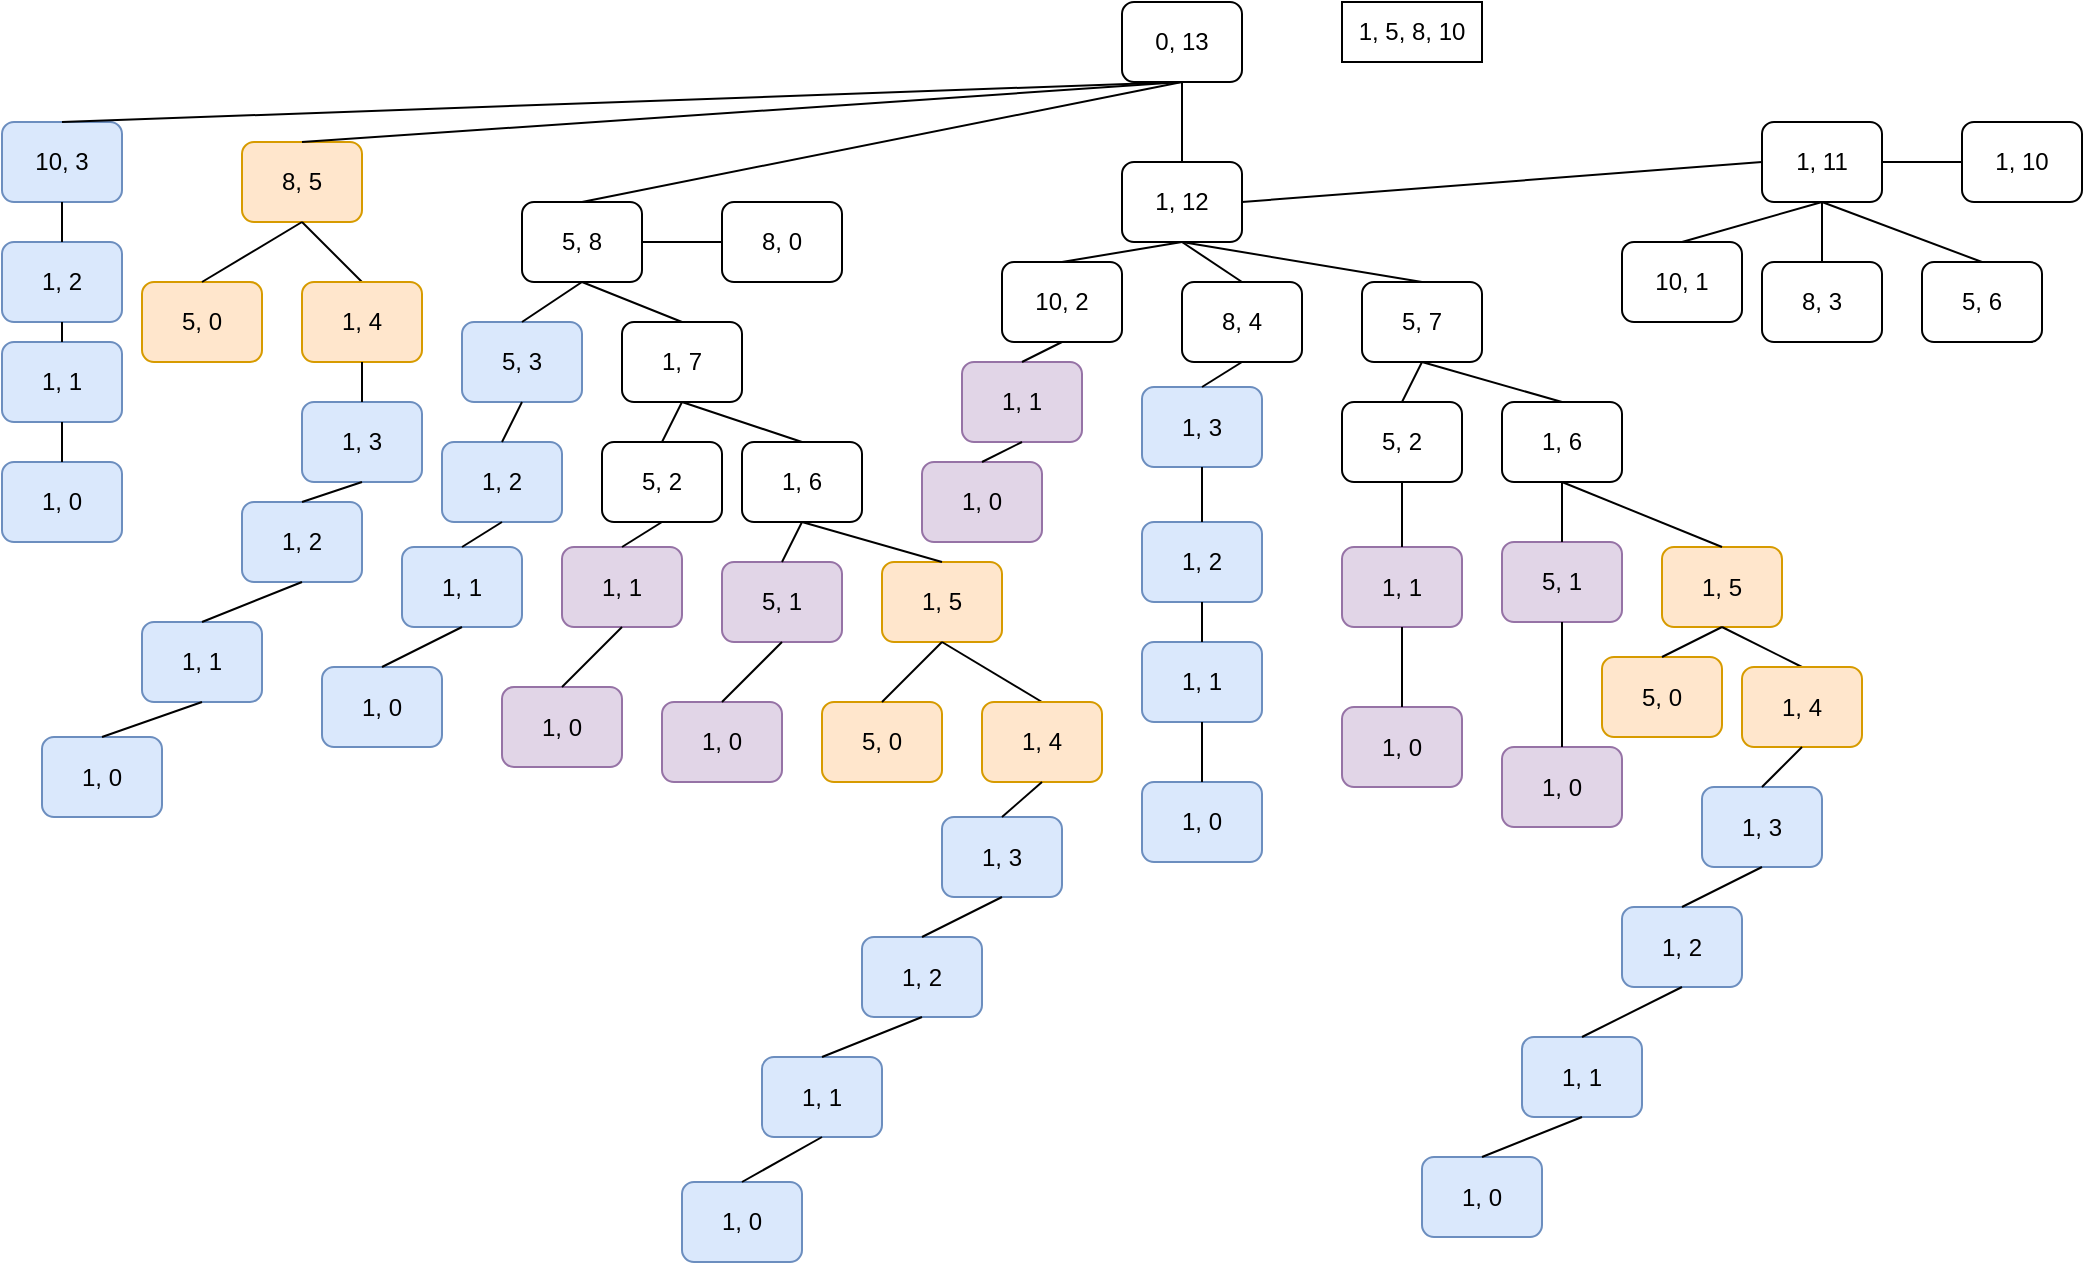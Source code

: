 <mxfile version="24.4.0" type="device">
  <diagram name="Page-1" id="10a91c8b-09ff-31b1-d368-03940ed4cc9e">
    <mxGraphModel dx="1386" dy="797" grid="1" gridSize="10" guides="1" tooltips="1" connect="1" arrows="1" fold="1" page="1" pageScale="1" pageWidth="1100" pageHeight="850" background="none" math="0" shadow="0">
      <root>
        <mxCell id="0" />
        <mxCell id="1" parent="0" />
        <mxCell id="8ASr87ASi0aEGd6A7UGH-1" value="0, 13" style="rounded=1;whiteSpace=wrap;html=1;" parent="1" vertex="1">
          <mxGeometry x="570" y="10" width="60" height="40" as="geometry" />
        </mxCell>
        <mxCell id="8ASr87ASi0aEGd6A7UGH-2" value="10, 3" style="rounded=1;whiteSpace=wrap;html=1;fillColor=#dae8fc;strokeColor=#6c8ebf;" parent="1" vertex="1">
          <mxGeometry x="10" y="70" width="60" height="40" as="geometry" />
        </mxCell>
        <mxCell id="8ASr87ASi0aEGd6A7UGH-3" value="1, 2" style="rounded=1;whiteSpace=wrap;html=1;fillColor=#dae8fc;strokeColor=#6c8ebf;" parent="1" vertex="1">
          <mxGeometry x="10" y="130" width="60" height="40" as="geometry" />
        </mxCell>
        <mxCell id="8ASr87ASi0aEGd6A7UGH-4" value="1, 1" style="rounded=1;whiteSpace=wrap;html=1;fillColor=#dae8fc;strokeColor=#6c8ebf;" parent="1" vertex="1">
          <mxGeometry x="10" y="180" width="60" height="40" as="geometry" />
        </mxCell>
        <mxCell id="8ASr87ASi0aEGd6A7UGH-5" value="1, 0" style="rounded=1;whiteSpace=wrap;html=1;fillColor=#dae8fc;strokeColor=#6c8ebf;" parent="1" vertex="1">
          <mxGeometry x="10" y="240" width="60" height="40" as="geometry" />
        </mxCell>
        <mxCell id="8ASr87ASi0aEGd6A7UGH-6" value="8, 5" style="rounded=1;whiteSpace=wrap;html=1;fillColor=#ffe6cc;strokeColor=#d79b00;" parent="1" vertex="1">
          <mxGeometry x="130" y="80" width="60" height="40" as="geometry" />
        </mxCell>
        <mxCell id="8ASr87ASi0aEGd6A7UGH-7" value="5, 8" style="rounded=1;whiteSpace=wrap;html=1;" parent="1" vertex="1">
          <mxGeometry x="270" y="110" width="60" height="40" as="geometry" />
        </mxCell>
        <mxCell id="8ASr87ASi0aEGd6A7UGH-8" value="1, 12" style="rounded=1;whiteSpace=wrap;html=1;" parent="1" vertex="1">
          <mxGeometry x="570" y="90" width="60" height="40" as="geometry" />
        </mxCell>
        <mxCell id="8ASr87ASi0aEGd6A7UGH-9" value="5, 0" style="rounded=1;whiteSpace=wrap;html=1;fillColor=#ffe6cc;strokeColor=#d79b00;" parent="1" vertex="1">
          <mxGeometry x="80" y="150" width="60" height="40" as="geometry" />
        </mxCell>
        <mxCell id="8ASr87ASi0aEGd6A7UGH-10" value="" style="endArrow=none;html=1;rounded=0;entryX=0.5;entryY=1;entryDx=0;entryDy=0;exitX=0.5;exitY=0;exitDx=0;exitDy=0;" parent="1" source="8ASr87ASi0aEGd6A7UGH-2" target="8ASr87ASi0aEGd6A7UGH-1" edge="1">
          <mxGeometry width="50" height="50" relative="1" as="geometry">
            <mxPoint x="490" y="80" as="sourcePoint" />
            <mxPoint x="540" y="30" as="targetPoint" />
          </mxGeometry>
        </mxCell>
        <mxCell id="8ASr87ASi0aEGd6A7UGH-11" value="" style="endArrow=none;html=1;rounded=0;entryX=0.5;entryY=1;entryDx=0;entryDy=0;exitX=0.5;exitY=0;exitDx=0;exitDy=0;" parent="1" source="8ASr87ASi0aEGd6A7UGH-3" target="8ASr87ASi0aEGd6A7UGH-2" edge="1">
          <mxGeometry width="50" height="50" relative="1" as="geometry">
            <mxPoint x="520" y="310" as="sourcePoint" />
            <mxPoint x="570" y="260" as="targetPoint" />
          </mxGeometry>
        </mxCell>
        <mxCell id="8ASr87ASi0aEGd6A7UGH-12" value="" style="endArrow=none;html=1;rounded=0;entryX=0.5;entryY=1;entryDx=0;entryDy=0;exitX=0.5;exitY=0;exitDx=0;exitDy=0;" parent="1" source="8ASr87ASi0aEGd6A7UGH-4" target="8ASr87ASi0aEGd6A7UGH-3" edge="1">
          <mxGeometry width="50" height="50" relative="1" as="geometry">
            <mxPoint x="300" y="280" as="sourcePoint" />
            <mxPoint x="350" y="230" as="targetPoint" />
          </mxGeometry>
        </mxCell>
        <mxCell id="8ASr87ASi0aEGd6A7UGH-13" value="" style="endArrow=none;html=1;rounded=0;entryX=0.5;entryY=1;entryDx=0;entryDy=0;exitX=0.5;exitY=0;exitDx=0;exitDy=0;" parent="1" source="8ASr87ASi0aEGd6A7UGH-5" target="8ASr87ASi0aEGd6A7UGH-4" edge="1">
          <mxGeometry width="50" height="50" relative="1" as="geometry">
            <mxPoint x="300" y="280" as="sourcePoint" />
            <mxPoint x="350" y="230" as="targetPoint" />
          </mxGeometry>
        </mxCell>
        <mxCell id="8ASr87ASi0aEGd6A7UGH-14" value="" style="endArrow=none;html=1;rounded=0;entryX=0.5;entryY=1;entryDx=0;entryDy=0;exitX=0.5;exitY=0;exitDx=0;exitDy=0;" parent="1" source="8ASr87ASi0aEGd6A7UGH-6" target="8ASr87ASi0aEGd6A7UGH-1" edge="1">
          <mxGeometry width="50" height="50" relative="1" as="geometry">
            <mxPoint x="520" y="310" as="sourcePoint" />
            <mxPoint x="570" y="260" as="targetPoint" />
          </mxGeometry>
        </mxCell>
        <mxCell id="8ASr87ASi0aEGd6A7UGH-15" value="" style="endArrow=none;html=1;rounded=0;entryX=0.5;entryY=1;entryDx=0;entryDy=0;exitX=0.5;exitY=0;exitDx=0;exitDy=0;" parent="1" source="8ASr87ASi0aEGd6A7UGH-7" target="8ASr87ASi0aEGd6A7UGH-1" edge="1">
          <mxGeometry width="50" height="50" relative="1" as="geometry">
            <mxPoint x="520" y="310" as="sourcePoint" />
            <mxPoint x="570" y="260" as="targetPoint" />
          </mxGeometry>
        </mxCell>
        <mxCell id="8ASr87ASi0aEGd6A7UGH-16" value="" style="endArrow=none;html=1;rounded=0;entryX=0.5;entryY=1;entryDx=0;entryDy=0;exitX=0.5;exitY=0;exitDx=0;exitDy=0;" parent="1" source="8ASr87ASi0aEGd6A7UGH-8" target="8ASr87ASi0aEGd6A7UGH-1" edge="1">
          <mxGeometry width="50" height="50" relative="1" as="geometry">
            <mxPoint x="520" y="310" as="sourcePoint" />
            <mxPoint x="570" y="260" as="targetPoint" />
          </mxGeometry>
        </mxCell>
        <mxCell id="8ASr87ASi0aEGd6A7UGH-17" value="" style="endArrow=none;html=1;rounded=0;entryX=0.5;entryY=1;entryDx=0;entryDy=0;exitX=0.5;exitY=0;exitDx=0;exitDy=0;" parent="1" source="8ASr87ASi0aEGd6A7UGH-9" target="8ASr87ASi0aEGd6A7UGH-6" edge="1">
          <mxGeometry width="50" height="50" relative="1" as="geometry">
            <mxPoint x="340" y="310" as="sourcePoint" />
            <mxPoint x="390" y="260" as="targetPoint" />
          </mxGeometry>
        </mxCell>
        <mxCell id="8ASr87ASi0aEGd6A7UGH-18" value="" style="endArrow=none;html=1;rounded=0;entryX=0.5;entryY=1;entryDx=0;entryDy=0;exitX=0.5;exitY=0;exitDx=0;exitDy=0;" parent="1" source="8ASr87ASi0aEGd6A7UGH-19" target="8ASr87ASi0aEGd6A7UGH-6" edge="1">
          <mxGeometry width="50" height="50" relative="1" as="geometry">
            <mxPoint x="380" y="170" as="sourcePoint" />
            <mxPoint x="390" y="260" as="targetPoint" />
          </mxGeometry>
        </mxCell>
        <mxCell id="8ASr87ASi0aEGd6A7UGH-19" value="1, 4" style="rounded=1;whiteSpace=wrap;html=1;fillColor=#ffe6cc;strokeColor=#d79b00;" parent="1" vertex="1">
          <mxGeometry x="160" y="150" width="60" height="40" as="geometry" />
        </mxCell>
        <mxCell id="8ASr87ASi0aEGd6A7UGH-20" value="1, 3" style="rounded=1;whiteSpace=wrap;html=1;fillColor=#dae8fc;strokeColor=#6c8ebf;" parent="1" vertex="1">
          <mxGeometry x="160" y="210" width="60" height="40" as="geometry" />
        </mxCell>
        <mxCell id="8ASr87ASi0aEGd6A7UGH-21" value="" style="endArrow=none;html=1;rounded=0;entryX=0.5;entryY=1;entryDx=0;entryDy=0;exitX=0.5;exitY=0;exitDx=0;exitDy=0;" parent="1" source="8ASr87ASi0aEGd6A7UGH-20" target="8ASr87ASi0aEGd6A7UGH-19" edge="1">
          <mxGeometry width="50" height="50" relative="1" as="geometry">
            <mxPoint x="340" y="310" as="sourcePoint" />
            <mxPoint x="380" y="210" as="targetPoint" />
          </mxGeometry>
        </mxCell>
        <mxCell id="8ASr87ASi0aEGd6A7UGH-22" value="1, 2" style="rounded=1;whiteSpace=wrap;html=1;fillColor=#dae8fc;strokeColor=#6c8ebf;" parent="1" vertex="1">
          <mxGeometry x="130" y="260" width="60" height="40" as="geometry" />
        </mxCell>
        <mxCell id="8ASr87ASi0aEGd6A7UGH-23" value="" style="endArrow=none;html=1;rounded=0;entryX=0.5;entryY=1;entryDx=0;entryDy=0;exitX=0.5;exitY=0;exitDx=0;exitDy=0;" parent="1" source="8ASr87ASi0aEGd6A7UGH-22" target="8ASr87ASi0aEGd6A7UGH-20" edge="1">
          <mxGeometry width="50" height="50" relative="1" as="geometry">
            <mxPoint x="340" y="310" as="sourcePoint" />
            <mxPoint x="390" y="260" as="targetPoint" />
          </mxGeometry>
        </mxCell>
        <mxCell id="8ASr87ASi0aEGd6A7UGH-24" value="1, 1" style="rounded=1;whiteSpace=wrap;html=1;fillColor=#dae8fc;strokeColor=#6c8ebf;" parent="1" vertex="1">
          <mxGeometry x="80" y="320" width="60" height="40" as="geometry" />
        </mxCell>
        <mxCell id="8ASr87ASi0aEGd6A7UGH-25" value="1, 0" style="rounded=1;whiteSpace=wrap;html=1;fillColor=#dae8fc;strokeColor=#6c8ebf;" parent="1" vertex="1">
          <mxGeometry x="30" y="377.5" width="60" height="40" as="geometry" />
        </mxCell>
        <mxCell id="8ASr87ASi0aEGd6A7UGH-26" value="" style="endArrow=none;html=1;rounded=0;entryX=0.5;entryY=1;entryDx=0;entryDy=0;exitX=0.5;exitY=0;exitDx=0;exitDy=0;" parent="1" source="8ASr87ASi0aEGd6A7UGH-25" target="8ASr87ASi0aEGd6A7UGH-24" edge="1">
          <mxGeometry width="50" height="50" relative="1" as="geometry">
            <mxPoint x="370" y="450" as="sourcePoint" />
            <mxPoint x="420" y="400" as="targetPoint" />
          </mxGeometry>
        </mxCell>
        <mxCell id="8ASr87ASi0aEGd6A7UGH-27" value="" style="endArrow=none;html=1;rounded=0;entryX=0.5;entryY=1;entryDx=0;entryDy=0;exitX=0.5;exitY=0;exitDx=0;exitDy=0;" parent="1" source="8ASr87ASi0aEGd6A7UGH-24" target="8ASr87ASi0aEGd6A7UGH-22" edge="1">
          <mxGeometry width="50" height="50" relative="1" as="geometry">
            <mxPoint x="340" y="310" as="sourcePoint" />
            <mxPoint x="390" y="260" as="targetPoint" />
          </mxGeometry>
        </mxCell>
        <mxCell id="8ASr87ASi0aEGd6A7UGH-28" value="5, 3" style="rounded=1;whiteSpace=wrap;html=1;fillColor=#dae8fc;strokeColor=#6c8ebf;" parent="1" vertex="1">
          <mxGeometry x="240" y="170" width="60" height="40" as="geometry" />
        </mxCell>
        <mxCell id="8ASr87ASi0aEGd6A7UGH-29" value="" style="endArrow=none;html=1;rounded=0;entryX=0.5;entryY=1;entryDx=0;entryDy=0;exitX=0.5;exitY=0;exitDx=0;exitDy=0;" parent="1" source="8ASr87ASi0aEGd6A7UGH-28" target="8ASr87ASi0aEGd6A7UGH-7" edge="1">
          <mxGeometry width="50" height="50" relative="1" as="geometry">
            <mxPoint x="430" y="320" as="sourcePoint" />
            <mxPoint x="480" y="270" as="targetPoint" />
          </mxGeometry>
        </mxCell>
        <mxCell id="8ASr87ASi0aEGd6A7UGH-30" value="1, 7" style="rounded=1;whiteSpace=wrap;html=1;" parent="1" vertex="1">
          <mxGeometry x="320" y="170" width="60" height="40" as="geometry" />
        </mxCell>
        <mxCell id="8ASr87ASi0aEGd6A7UGH-31" value="" style="endArrow=none;html=1;rounded=0;entryX=0.5;entryY=1;entryDx=0;entryDy=0;exitX=0.5;exitY=0;exitDx=0;exitDy=0;" parent="1" source="8ASr87ASi0aEGd6A7UGH-30" target="8ASr87ASi0aEGd6A7UGH-7" edge="1">
          <mxGeometry width="50" height="50" relative="1" as="geometry">
            <mxPoint x="430" y="320" as="sourcePoint" />
            <mxPoint x="480" y="270" as="targetPoint" />
          </mxGeometry>
        </mxCell>
        <mxCell id="8ASr87ASi0aEGd6A7UGH-32" value="1, 2" style="rounded=1;whiteSpace=wrap;html=1;fillColor=#dae8fc;strokeColor=#6c8ebf;" parent="1" vertex="1">
          <mxGeometry x="230" y="230" width="60" height="40" as="geometry" />
        </mxCell>
        <mxCell id="8ASr87ASi0aEGd6A7UGH-33" value="1, 1" style="rounded=1;whiteSpace=wrap;html=1;fillColor=#dae8fc;strokeColor=#6c8ebf;" parent="1" vertex="1">
          <mxGeometry x="210" y="282.5" width="60" height="40" as="geometry" />
        </mxCell>
        <mxCell id="8ASr87ASi0aEGd6A7UGH-34" value="1, 0" style="rounded=1;whiteSpace=wrap;html=1;fillColor=#dae8fc;strokeColor=#6c8ebf;" parent="1" vertex="1">
          <mxGeometry x="170" y="342.5" width="60" height="40" as="geometry" />
        </mxCell>
        <mxCell id="8ASr87ASi0aEGd6A7UGH-35" value="" style="endArrow=none;html=1;rounded=0;entryX=0.5;entryY=1;entryDx=0;entryDy=0;exitX=0.5;exitY=0;exitDx=0;exitDy=0;" parent="1" source="8ASr87ASi0aEGd6A7UGH-33" target="8ASr87ASi0aEGd6A7UGH-32" edge="1">
          <mxGeometry width="50" height="50" relative="1" as="geometry">
            <mxPoint x="560" y="400" as="sourcePoint" />
            <mxPoint x="610" y="350" as="targetPoint" />
          </mxGeometry>
        </mxCell>
        <mxCell id="8ASr87ASi0aEGd6A7UGH-36" value="" style="endArrow=none;html=1;rounded=0;entryX=0.5;entryY=1;entryDx=0;entryDy=0;exitX=0.5;exitY=0;exitDx=0;exitDy=0;" parent="1" source="8ASr87ASi0aEGd6A7UGH-34" target="8ASr87ASi0aEGd6A7UGH-33" edge="1">
          <mxGeometry width="50" height="50" relative="1" as="geometry">
            <mxPoint x="560" y="400" as="sourcePoint" />
            <mxPoint x="610" y="350" as="targetPoint" />
          </mxGeometry>
        </mxCell>
        <mxCell id="8ASr87ASi0aEGd6A7UGH-37" value="" style="endArrow=none;html=1;rounded=0;entryX=0.5;entryY=1;entryDx=0;entryDy=0;exitX=0.5;exitY=0;exitDx=0;exitDy=0;" parent="1" source="8ASr87ASi0aEGd6A7UGH-32" target="8ASr87ASi0aEGd6A7UGH-28" edge="1">
          <mxGeometry width="50" height="50" relative="1" as="geometry">
            <mxPoint x="520" y="310" as="sourcePoint" />
            <mxPoint x="570" y="260" as="targetPoint" />
          </mxGeometry>
        </mxCell>
        <mxCell id="8ASr87ASi0aEGd6A7UGH-38" value="5, 2" style="rounded=1;whiteSpace=wrap;html=1;" parent="1" vertex="1">
          <mxGeometry x="310" y="230" width="60" height="40" as="geometry" />
        </mxCell>
        <mxCell id="8ASr87ASi0aEGd6A7UGH-39" value="1, 6" style="rounded=1;whiteSpace=wrap;html=1;" parent="1" vertex="1">
          <mxGeometry x="380" y="230" width="60" height="40" as="geometry" />
        </mxCell>
        <mxCell id="8ASr87ASi0aEGd6A7UGH-40" value="" style="endArrow=none;html=1;rounded=0;entryX=0.5;entryY=1;entryDx=0;entryDy=0;exitX=0.5;exitY=0;exitDx=0;exitDy=0;" parent="1" source="8ASr87ASi0aEGd6A7UGH-38" target="8ASr87ASi0aEGd6A7UGH-30" edge="1">
          <mxGeometry width="50" height="50" relative="1" as="geometry">
            <mxPoint x="520" y="310" as="sourcePoint" />
            <mxPoint x="570" y="260" as="targetPoint" />
          </mxGeometry>
        </mxCell>
        <mxCell id="8ASr87ASi0aEGd6A7UGH-41" value="1, 1" style="rounded=1;whiteSpace=wrap;html=1;fillColor=#e1d5e7;strokeColor=#9673a6;" parent="1" vertex="1">
          <mxGeometry x="290" y="282.5" width="60" height="40" as="geometry" />
        </mxCell>
        <mxCell id="8ASr87ASi0aEGd6A7UGH-42" value="1, 0" style="rounded=1;whiteSpace=wrap;html=1;fillColor=#e1d5e7;strokeColor=#9673a6;" parent="1" vertex="1">
          <mxGeometry x="260" y="352.5" width="60" height="40" as="geometry" />
        </mxCell>
        <mxCell id="8ASr87ASi0aEGd6A7UGH-43" value="" style="endArrow=none;html=1;rounded=0;entryX=0.5;entryY=1;entryDx=0;entryDy=0;exitX=0.5;exitY=0;exitDx=0;exitDy=0;" parent="1" source="8ASr87ASi0aEGd6A7UGH-41" target="8ASr87ASi0aEGd6A7UGH-38" edge="1">
          <mxGeometry width="50" height="50" relative="1" as="geometry">
            <mxPoint x="670" y="410" as="sourcePoint" />
            <mxPoint x="550" y="310" as="targetPoint" />
          </mxGeometry>
        </mxCell>
        <mxCell id="8ASr87ASi0aEGd6A7UGH-44" value="" style="endArrow=none;html=1;rounded=0;entryX=0.5;entryY=1;entryDx=0;entryDy=0;exitX=0.5;exitY=0;exitDx=0;exitDy=0;" parent="1" source="8ASr87ASi0aEGd6A7UGH-42" target="8ASr87ASi0aEGd6A7UGH-41" edge="1">
          <mxGeometry width="50" height="50" relative="1" as="geometry">
            <mxPoint x="670" y="410" as="sourcePoint" />
            <mxPoint x="720" y="360" as="targetPoint" />
          </mxGeometry>
        </mxCell>
        <mxCell id="8ASr87ASi0aEGd6A7UGH-45" value="" style="endArrow=none;html=1;rounded=0;exitX=0.5;exitY=0;exitDx=0;exitDy=0;entryX=0.5;entryY=1;entryDx=0;entryDy=0;" parent="1" source="8ASr87ASi0aEGd6A7UGH-39" target="8ASr87ASi0aEGd6A7UGH-30" edge="1">
          <mxGeometry width="50" height="50" relative="1" as="geometry">
            <mxPoint x="520" y="310" as="sourcePoint" />
            <mxPoint x="590" y="230" as="targetPoint" />
          </mxGeometry>
        </mxCell>
        <mxCell id="8ASr87ASi0aEGd6A7UGH-46" value="5, 1" style="rounded=1;whiteSpace=wrap;html=1;fillColor=#e1d5e7;strokeColor=#9673a6;" parent="1" vertex="1">
          <mxGeometry x="370" y="290" width="60" height="40" as="geometry" />
        </mxCell>
        <mxCell id="8ASr87ASi0aEGd6A7UGH-47" value="1, 5" style="rounded=1;whiteSpace=wrap;html=1;fillColor=#ffe6cc;strokeColor=#d79b00;" parent="1" vertex="1">
          <mxGeometry x="450" y="290" width="60" height="40" as="geometry" />
        </mxCell>
        <mxCell id="8ASr87ASi0aEGd6A7UGH-48" value="1, 0" style="rounded=1;whiteSpace=wrap;html=1;fillColor=#e1d5e7;strokeColor=#9673a6;" parent="1" vertex="1">
          <mxGeometry x="340" y="360" width="60" height="40" as="geometry" />
        </mxCell>
        <mxCell id="8ASr87ASi0aEGd6A7UGH-50" value="" style="endArrow=none;html=1;rounded=0;entryX=0.5;entryY=1;entryDx=0;entryDy=0;exitX=0.5;exitY=0;exitDx=0;exitDy=0;" parent="1" source="8ASr87ASi0aEGd6A7UGH-48" target="8ASr87ASi0aEGd6A7UGH-46" edge="1">
          <mxGeometry width="50" height="50" relative="1" as="geometry">
            <mxPoint x="520" y="560" as="sourcePoint" />
            <mxPoint x="570" y="510" as="targetPoint" />
          </mxGeometry>
        </mxCell>
        <mxCell id="8ASr87ASi0aEGd6A7UGH-51" value="" style="endArrow=none;html=1;rounded=0;entryX=0.5;entryY=1;entryDx=0;entryDy=0;exitX=0.5;exitY=0;exitDx=0;exitDy=0;" parent="1" source="8ASr87ASi0aEGd6A7UGH-46" target="8ASr87ASi0aEGd6A7UGH-39" edge="1">
          <mxGeometry width="50" height="50" relative="1" as="geometry">
            <mxPoint x="520" y="560" as="sourcePoint" />
            <mxPoint x="570" y="510" as="targetPoint" />
          </mxGeometry>
        </mxCell>
        <mxCell id="8ASr87ASi0aEGd6A7UGH-52" value="" style="endArrow=none;html=1;rounded=0;exitX=0.5;exitY=0;exitDx=0;exitDy=0;entryX=0.5;entryY=1;entryDx=0;entryDy=0;" parent="1" source="8ASr87ASi0aEGd6A7UGH-47" target="8ASr87ASi0aEGd6A7UGH-39" edge="1">
          <mxGeometry width="50" height="50" relative="1" as="geometry">
            <mxPoint x="520" y="440" as="sourcePoint" />
            <mxPoint x="640" y="290" as="targetPoint" />
          </mxGeometry>
        </mxCell>
        <mxCell id="8ASr87ASi0aEGd6A7UGH-53" value="5, 0" style="rounded=1;whiteSpace=wrap;html=1;fillColor=#ffe6cc;strokeColor=#d79b00;" parent="1" vertex="1">
          <mxGeometry x="420" y="360" width="60" height="40" as="geometry" />
        </mxCell>
        <mxCell id="8ASr87ASi0aEGd6A7UGH-54" value="" style="endArrow=none;html=1;rounded=0;entryX=0.5;entryY=1;entryDx=0;entryDy=0;exitX=0.5;exitY=0;exitDx=0;exitDy=0;" parent="1" source="8ASr87ASi0aEGd6A7UGH-53" target="8ASr87ASi0aEGd6A7UGH-47" edge="1">
          <mxGeometry width="50" height="50" relative="1" as="geometry">
            <mxPoint x="680" y="525" as="sourcePoint" />
            <mxPoint x="710" y="365" as="targetPoint" />
          </mxGeometry>
        </mxCell>
        <mxCell id="8ASr87ASi0aEGd6A7UGH-55" value="" style="endArrow=none;html=1;rounded=0;entryX=0.5;entryY=1;entryDx=0;entryDy=0;exitX=0.5;exitY=0;exitDx=0;exitDy=0;" parent="1" source="8ASr87ASi0aEGd6A7UGH-56" target="8ASr87ASi0aEGd6A7UGH-47" edge="1">
          <mxGeometry width="50" height="50" relative="1" as="geometry">
            <mxPoint x="720" y="385" as="sourcePoint" />
            <mxPoint x="710" y="365" as="targetPoint" />
          </mxGeometry>
        </mxCell>
        <mxCell id="8ASr87ASi0aEGd6A7UGH-56" value="1, 4" style="rounded=1;whiteSpace=wrap;html=1;fillColor=#ffe6cc;strokeColor=#d79b00;" parent="1" vertex="1">
          <mxGeometry x="500" y="360" width="60" height="40" as="geometry" />
        </mxCell>
        <mxCell id="8ASr87ASi0aEGd6A7UGH-57" value="1, 3" style="rounded=1;whiteSpace=wrap;html=1;fillColor=#dae8fc;strokeColor=#6c8ebf;" parent="1" vertex="1">
          <mxGeometry x="480" y="417.5" width="60" height="40" as="geometry" />
        </mxCell>
        <mxCell id="8ASr87ASi0aEGd6A7UGH-58" value="" style="endArrow=none;html=1;rounded=0;entryX=0.5;entryY=1;entryDx=0;entryDy=0;exitX=0.5;exitY=0;exitDx=0;exitDy=0;" parent="1" source="8ASr87ASi0aEGd6A7UGH-57" target="8ASr87ASi0aEGd6A7UGH-56" edge="1">
          <mxGeometry width="50" height="50" relative="1" as="geometry">
            <mxPoint x="680" y="525" as="sourcePoint" />
            <mxPoint x="720" y="425" as="targetPoint" />
          </mxGeometry>
        </mxCell>
        <mxCell id="8ASr87ASi0aEGd6A7UGH-59" value="1, 2" style="rounded=1;whiteSpace=wrap;html=1;fillColor=#dae8fc;strokeColor=#6c8ebf;" parent="1" vertex="1">
          <mxGeometry x="440" y="477.5" width="60" height="40" as="geometry" />
        </mxCell>
        <mxCell id="8ASr87ASi0aEGd6A7UGH-60" value="1, 1" style="rounded=1;whiteSpace=wrap;html=1;fillColor=#dae8fc;strokeColor=#6c8ebf;" parent="1" vertex="1">
          <mxGeometry x="390" y="537.5" width="60" height="40" as="geometry" />
        </mxCell>
        <mxCell id="8ASr87ASi0aEGd6A7UGH-61" value="1, 0" style="rounded=1;whiteSpace=wrap;html=1;fillColor=#dae8fc;strokeColor=#6c8ebf;" parent="1" vertex="1">
          <mxGeometry x="350" y="600" width="60" height="40" as="geometry" />
        </mxCell>
        <mxCell id="8ASr87ASi0aEGd6A7UGH-62" value="" style="endArrow=none;html=1;rounded=0;entryX=0.5;entryY=1;entryDx=0;entryDy=0;exitX=0.5;exitY=0;exitDx=0;exitDy=0;" parent="1" source="8ASr87ASi0aEGd6A7UGH-59" edge="1">
          <mxGeometry width="50" height="50" relative="1" as="geometry">
            <mxPoint x="810" y="647.5" as="sourcePoint" />
            <mxPoint x="510" y="457.5" as="targetPoint" />
          </mxGeometry>
        </mxCell>
        <mxCell id="8ASr87ASi0aEGd6A7UGH-63" value="" style="endArrow=none;html=1;rounded=0;entryX=0.5;entryY=1;entryDx=0;entryDy=0;exitX=0.5;exitY=0;exitDx=0;exitDy=0;" parent="1" source="8ASr87ASi0aEGd6A7UGH-60" target="8ASr87ASi0aEGd6A7UGH-59" edge="1">
          <mxGeometry width="50" height="50" relative="1" as="geometry">
            <mxPoint x="590" y="617.5" as="sourcePoint" />
            <mxPoint x="640" y="567.5" as="targetPoint" />
          </mxGeometry>
        </mxCell>
        <mxCell id="8ASr87ASi0aEGd6A7UGH-64" value="" style="endArrow=none;html=1;rounded=0;entryX=0.5;entryY=1;entryDx=0;entryDy=0;exitX=0.5;exitY=0;exitDx=0;exitDy=0;" parent="1" source="8ASr87ASi0aEGd6A7UGH-61" target="8ASr87ASi0aEGd6A7UGH-60" edge="1">
          <mxGeometry width="50" height="50" relative="1" as="geometry">
            <mxPoint x="590" y="617.5" as="sourcePoint" />
            <mxPoint x="640" y="567.5" as="targetPoint" />
          </mxGeometry>
        </mxCell>
        <mxCell id="8ASr87ASi0aEGd6A7UGH-65" value="10, 2" style="rounded=1;whiteSpace=wrap;html=1;" parent="1" vertex="1">
          <mxGeometry x="510" y="140" width="60" height="40" as="geometry" />
        </mxCell>
        <mxCell id="8ASr87ASi0aEGd6A7UGH-66" value="8, 4" style="rounded=1;whiteSpace=wrap;html=1;" parent="1" vertex="1">
          <mxGeometry x="600" y="150" width="60" height="40" as="geometry" />
        </mxCell>
        <mxCell id="8ASr87ASi0aEGd6A7UGH-67" value="5, 7" style="rounded=1;whiteSpace=wrap;html=1;" parent="1" vertex="1">
          <mxGeometry x="690" y="150" width="60" height="40" as="geometry" />
        </mxCell>
        <mxCell id="8ASr87ASi0aEGd6A7UGH-68" value="1, 11" style="rounded=1;whiteSpace=wrap;html=1;" parent="1" vertex="1">
          <mxGeometry x="890" y="70" width="60" height="40" as="geometry" />
        </mxCell>
        <mxCell id="8ASr87ASi0aEGd6A7UGH-69" value="" style="endArrow=none;html=1;rounded=0;entryX=0.5;entryY=1;entryDx=0;entryDy=0;exitX=0.5;exitY=0;exitDx=0;exitDy=0;" parent="1" source="8ASr87ASi0aEGd6A7UGH-65" target="8ASr87ASi0aEGd6A7UGH-8" edge="1">
          <mxGeometry width="50" height="50" relative="1" as="geometry">
            <mxPoint x="830" y="320" as="sourcePoint" />
            <mxPoint x="880" y="270" as="targetPoint" />
          </mxGeometry>
        </mxCell>
        <mxCell id="8ASr87ASi0aEGd6A7UGH-70" value="1, 1" style="rounded=1;whiteSpace=wrap;html=1;fillColor=#e1d5e7;strokeColor=#9673a6;" parent="1" vertex="1">
          <mxGeometry x="490" y="190" width="60" height="40" as="geometry" />
        </mxCell>
        <mxCell id="8ASr87ASi0aEGd6A7UGH-71" value="1, 0" style="rounded=1;whiteSpace=wrap;html=1;fillColor=#e1d5e7;strokeColor=#9673a6;" parent="1" vertex="1">
          <mxGeometry x="470" y="240" width="60" height="40" as="geometry" />
        </mxCell>
        <mxCell id="8ASr87ASi0aEGd6A7UGH-72" value="" style="endArrow=none;html=1;rounded=0;entryX=0.5;entryY=1;entryDx=0;entryDy=0;exitX=0.5;exitY=0;exitDx=0;exitDy=0;" parent="1" source="8ASr87ASi0aEGd6A7UGH-70" target="8ASr87ASi0aEGd6A7UGH-65" edge="1">
          <mxGeometry width="50" height="50" relative="1" as="geometry">
            <mxPoint x="950" y="290" as="sourcePoint" />
            <mxPoint x="830" y="190" as="targetPoint" />
          </mxGeometry>
        </mxCell>
        <mxCell id="8ASr87ASi0aEGd6A7UGH-73" value="" style="endArrow=none;html=1;rounded=0;entryX=0.5;entryY=1;entryDx=0;entryDy=0;exitX=0.5;exitY=0;exitDx=0;exitDy=0;" parent="1" source="8ASr87ASi0aEGd6A7UGH-71" target="8ASr87ASi0aEGd6A7UGH-70" edge="1">
          <mxGeometry width="50" height="50" relative="1" as="geometry">
            <mxPoint x="950" y="290" as="sourcePoint" />
            <mxPoint x="1000" y="240" as="targetPoint" />
          </mxGeometry>
        </mxCell>
        <mxCell id="8ASr87ASi0aEGd6A7UGH-74" value="" style="endArrow=none;html=1;rounded=0;entryX=0.5;entryY=1;entryDx=0;entryDy=0;exitX=0.5;exitY=0;exitDx=0;exitDy=0;" parent="1" source="8ASr87ASi0aEGd6A7UGH-66" target="8ASr87ASi0aEGd6A7UGH-8" edge="1">
          <mxGeometry width="50" height="50" relative="1" as="geometry">
            <mxPoint x="520" y="560" as="sourcePoint" />
            <mxPoint x="570" y="510" as="targetPoint" />
          </mxGeometry>
        </mxCell>
        <mxCell id="8ASr87ASi0aEGd6A7UGH-75" value="1, 3" style="rounded=1;whiteSpace=wrap;html=1;fillColor=#dae8fc;strokeColor=#6c8ebf;" parent="1" vertex="1">
          <mxGeometry x="580" y="202.5" width="60" height="40" as="geometry" />
        </mxCell>
        <mxCell id="8ASr87ASi0aEGd6A7UGH-76" value="" style="endArrow=none;html=1;rounded=0;entryX=0.5;entryY=1;entryDx=0;entryDy=0;exitX=0.5;exitY=0;exitDx=0;exitDy=0;" parent="1" source="8ASr87ASi0aEGd6A7UGH-75" target="8ASr87ASi0aEGd6A7UGH-66" edge="1">
          <mxGeometry width="50" height="50" relative="1" as="geometry">
            <mxPoint x="970" y="350" as="sourcePoint" />
            <mxPoint x="1010" y="250" as="targetPoint" />
          </mxGeometry>
        </mxCell>
        <mxCell id="8ASr87ASi0aEGd6A7UGH-77" value="1, 2" style="rounded=1;whiteSpace=wrap;html=1;fillColor=#dae8fc;strokeColor=#6c8ebf;" parent="1" vertex="1">
          <mxGeometry x="580" y="270" width="60" height="40" as="geometry" />
        </mxCell>
        <mxCell id="8ASr87ASi0aEGd6A7UGH-78" value="" style="endArrow=none;html=1;rounded=0;entryX=0.5;entryY=1;entryDx=0;entryDy=0;exitX=0.5;exitY=0;exitDx=0;exitDy=0;" parent="1" source="8ASr87ASi0aEGd6A7UGH-77" target="8ASr87ASi0aEGd6A7UGH-75" edge="1">
          <mxGeometry width="50" height="50" relative="1" as="geometry">
            <mxPoint x="970" y="350" as="sourcePoint" />
            <mxPoint x="1020" y="300" as="targetPoint" />
          </mxGeometry>
        </mxCell>
        <mxCell id="8ASr87ASi0aEGd6A7UGH-79" value="1, 1" style="rounded=1;whiteSpace=wrap;html=1;fillColor=#dae8fc;strokeColor=#6c8ebf;" parent="1" vertex="1">
          <mxGeometry x="580" y="330" width="60" height="40" as="geometry" />
        </mxCell>
        <mxCell id="8ASr87ASi0aEGd6A7UGH-80" value="1, 0" style="rounded=1;whiteSpace=wrap;html=1;fillColor=#dae8fc;strokeColor=#6c8ebf;" parent="1" vertex="1">
          <mxGeometry x="580" y="400" width="60" height="40" as="geometry" />
        </mxCell>
        <mxCell id="8ASr87ASi0aEGd6A7UGH-81" value="" style="endArrow=none;html=1;rounded=0;entryX=0.5;entryY=1;entryDx=0;entryDy=0;exitX=0.5;exitY=0;exitDx=0;exitDy=0;" parent="1" source="8ASr87ASi0aEGd6A7UGH-80" target="8ASr87ASi0aEGd6A7UGH-79" edge="1">
          <mxGeometry width="50" height="50" relative="1" as="geometry">
            <mxPoint x="1000" y="490" as="sourcePoint" />
            <mxPoint x="1050" y="440" as="targetPoint" />
          </mxGeometry>
        </mxCell>
        <mxCell id="8ASr87ASi0aEGd6A7UGH-82" value="" style="endArrow=none;html=1;rounded=0;entryX=0.5;entryY=1;entryDx=0;entryDy=0;exitX=0.5;exitY=0;exitDx=0;exitDy=0;" parent="1" source="8ASr87ASi0aEGd6A7UGH-79" target="8ASr87ASi0aEGd6A7UGH-77" edge="1">
          <mxGeometry width="50" height="50" relative="1" as="geometry">
            <mxPoint x="970" y="350" as="sourcePoint" />
            <mxPoint x="1020" y="300" as="targetPoint" />
          </mxGeometry>
        </mxCell>
        <mxCell id="8ASr87ASi0aEGd6A7UGH-83" value="" style="endArrow=none;html=1;rounded=0;entryX=0.5;entryY=1;entryDx=0;entryDy=0;exitX=0.5;exitY=0;exitDx=0;exitDy=0;" parent="1" source="8ASr87ASi0aEGd6A7UGH-67" target="8ASr87ASi0aEGd6A7UGH-8" edge="1">
          <mxGeometry width="50" height="50" relative="1" as="geometry">
            <mxPoint x="520" y="310" as="sourcePoint" />
            <mxPoint x="570" y="260" as="targetPoint" />
          </mxGeometry>
        </mxCell>
        <mxCell id="8ASr87ASi0aEGd6A7UGH-84" value="5, 2" style="rounded=1;whiteSpace=wrap;html=1;" parent="1" vertex="1">
          <mxGeometry x="680" y="210" width="60" height="40" as="geometry" />
        </mxCell>
        <mxCell id="8ASr87ASi0aEGd6A7UGH-85" value="1, 6" style="rounded=1;whiteSpace=wrap;html=1;" parent="1" vertex="1">
          <mxGeometry x="760" y="210" width="60" height="40" as="geometry" />
        </mxCell>
        <mxCell id="8ASr87ASi0aEGd6A7UGH-86" value="" style="endArrow=none;html=1;rounded=0;entryX=0.5;entryY=1;entryDx=0;entryDy=0;exitX=0.5;exitY=0;exitDx=0;exitDy=0;" parent="1" source="8ASr87ASi0aEGd6A7UGH-84" target="8ASr87ASi0aEGd6A7UGH-67" edge="1">
          <mxGeometry width="50" height="50" relative="1" as="geometry">
            <mxPoint x="970" y="342.5" as="sourcePoint" />
            <mxPoint x="1040" y="262.5" as="targetPoint" />
          </mxGeometry>
        </mxCell>
        <mxCell id="8ASr87ASi0aEGd6A7UGH-87" value="1, 1" style="rounded=1;whiteSpace=wrap;html=1;fillColor=#e1d5e7;strokeColor=#9673a6;" parent="1" vertex="1">
          <mxGeometry x="680" y="282.5" width="60" height="40" as="geometry" />
        </mxCell>
        <mxCell id="8ASr87ASi0aEGd6A7UGH-88" value="1, 0" style="rounded=1;whiteSpace=wrap;html=1;fillColor=#e1d5e7;strokeColor=#9673a6;" parent="1" vertex="1">
          <mxGeometry x="680" y="362.5" width="60" height="40" as="geometry" />
        </mxCell>
        <mxCell id="8ASr87ASi0aEGd6A7UGH-89" value="" style="endArrow=none;html=1;rounded=0;entryX=0.5;entryY=1;entryDx=0;entryDy=0;exitX=0.5;exitY=0;exitDx=0;exitDy=0;" parent="1" source="8ASr87ASi0aEGd6A7UGH-87" target="8ASr87ASi0aEGd6A7UGH-84" edge="1">
          <mxGeometry width="50" height="50" relative="1" as="geometry">
            <mxPoint x="1120" y="442.5" as="sourcePoint" />
            <mxPoint x="1000" y="342.5" as="targetPoint" />
          </mxGeometry>
        </mxCell>
        <mxCell id="8ASr87ASi0aEGd6A7UGH-90" value="" style="endArrow=none;html=1;rounded=0;entryX=0.5;entryY=1;entryDx=0;entryDy=0;exitX=0.5;exitY=0;exitDx=0;exitDy=0;" parent="1" source="8ASr87ASi0aEGd6A7UGH-88" target="8ASr87ASi0aEGd6A7UGH-87" edge="1">
          <mxGeometry width="50" height="50" relative="1" as="geometry">
            <mxPoint x="1120" y="442.5" as="sourcePoint" />
            <mxPoint x="1170" y="392.5" as="targetPoint" />
          </mxGeometry>
        </mxCell>
        <mxCell id="8ASr87ASi0aEGd6A7UGH-91" value="" style="endArrow=none;html=1;rounded=0;exitX=0.5;exitY=0;exitDx=0;exitDy=0;entryX=0.5;entryY=1;entryDx=0;entryDy=0;" parent="1" source="8ASr87ASi0aEGd6A7UGH-85" target="8ASr87ASi0aEGd6A7UGH-67" edge="1">
          <mxGeometry width="50" height="50" relative="1" as="geometry">
            <mxPoint x="970" y="342.5" as="sourcePoint" />
            <mxPoint x="960" y="180" as="targetPoint" />
          </mxGeometry>
        </mxCell>
        <mxCell id="8ASr87ASi0aEGd6A7UGH-92" value="5, 1" style="rounded=1;whiteSpace=wrap;html=1;fillColor=#e1d5e7;strokeColor=#9673a6;" parent="1" vertex="1">
          <mxGeometry x="760" y="280" width="60" height="40" as="geometry" />
        </mxCell>
        <mxCell id="8ASr87ASi0aEGd6A7UGH-93" value="1, 5" style="rounded=1;whiteSpace=wrap;html=1;fillColor=#ffe6cc;strokeColor=#d79b00;" parent="1" vertex="1">
          <mxGeometry x="840" y="282.5" width="60" height="40" as="geometry" />
        </mxCell>
        <mxCell id="8ASr87ASi0aEGd6A7UGH-94" value="1, 0" style="rounded=1;whiteSpace=wrap;html=1;fillColor=#e1d5e7;strokeColor=#9673a6;" parent="1" vertex="1">
          <mxGeometry x="760" y="382.5" width="60" height="40" as="geometry" />
        </mxCell>
        <mxCell id="8ASr87ASi0aEGd6A7UGH-95" value="" style="endArrow=none;html=1;rounded=0;entryX=0.5;entryY=1;entryDx=0;entryDy=0;exitX=0.5;exitY=0;exitDx=0;exitDy=0;" parent="1" source="8ASr87ASi0aEGd6A7UGH-94" target="8ASr87ASi0aEGd6A7UGH-92" edge="1">
          <mxGeometry width="50" height="50" relative="1" as="geometry">
            <mxPoint x="970" y="592.5" as="sourcePoint" />
            <mxPoint x="1020" y="542.5" as="targetPoint" />
          </mxGeometry>
        </mxCell>
        <mxCell id="8ASr87ASi0aEGd6A7UGH-96" value="" style="endArrow=none;html=1;rounded=0;entryX=0.5;entryY=1;entryDx=0;entryDy=0;exitX=0.5;exitY=0;exitDx=0;exitDy=0;" parent="1" source="8ASr87ASi0aEGd6A7UGH-92" target="8ASr87ASi0aEGd6A7UGH-85" edge="1">
          <mxGeometry width="50" height="50" relative="1" as="geometry">
            <mxPoint x="970" y="592.5" as="sourcePoint" />
            <mxPoint x="1020" y="542.5" as="targetPoint" />
          </mxGeometry>
        </mxCell>
        <mxCell id="8ASr87ASi0aEGd6A7UGH-97" value="" style="endArrow=none;html=1;rounded=0;exitX=0.5;exitY=0;exitDx=0;exitDy=0;entryX=0.5;entryY=1;entryDx=0;entryDy=0;" parent="1" source="8ASr87ASi0aEGd6A7UGH-93" target="8ASr87ASi0aEGd6A7UGH-85" edge="1">
          <mxGeometry width="50" height="50" relative="1" as="geometry">
            <mxPoint x="970" y="472.5" as="sourcePoint" />
            <mxPoint x="1090" y="322.5" as="targetPoint" />
          </mxGeometry>
        </mxCell>
        <mxCell id="8ASr87ASi0aEGd6A7UGH-98" value="5, 0" style="rounded=1;whiteSpace=wrap;html=1;fillColor=#ffe6cc;strokeColor=#d79b00;" parent="1" vertex="1">
          <mxGeometry x="810" y="337.5" width="60" height="40" as="geometry" />
        </mxCell>
        <mxCell id="8ASr87ASi0aEGd6A7UGH-99" value="" style="endArrow=none;html=1;rounded=0;entryX=0.5;entryY=1;entryDx=0;entryDy=0;exitX=0.5;exitY=0;exitDx=0;exitDy=0;" parent="1" source="8ASr87ASi0aEGd6A7UGH-98" target="8ASr87ASi0aEGd6A7UGH-93" edge="1">
          <mxGeometry width="50" height="50" relative="1" as="geometry">
            <mxPoint x="1130" y="557.5" as="sourcePoint" />
            <mxPoint x="1160" y="397.5" as="targetPoint" />
          </mxGeometry>
        </mxCell>
        <mxCell id="8ASr87ASi0aEGd6A7UGH-100" value="" style="endArrow=none;html=1;rounded=0;entryX=0.5;entryY=1;entryDx=0;entryDy=0;exitX=0.5;exitY=0;exitDx=0;exitDy=0;" parent="1" source="8ASr87ASi0aEGd6A7UGH-101" target="8ASr87ASi0aEGd6A7UGH-93" edge="1">
          <mxGeometry width="50" height="50" relative="1" as="geometry">
            <mxPoint x="1170" y="417.5" as="sourcePoint" />
            <mxPoint x="1160" y="397.5" as="targetPoint" />
          </mxGeometry>
        </mxCell>
        <mxCell id="8ASr87ASi0aEGd6A7UGH-101" value="1, 4" style="rounded=1;whiteSpace=wrap;html=1;fillColor=#ffe6cc;strokeColor=#d79b00;" parent="1" vertex="1">
          <mxGeometry x="880" y="342.5" width="60" height="40" as="geometry" />
        </mxCell>
        <mxCell id="8ASr87ASi0aEGd6A7UGH-102" value="1, 3" style="rounded=1;whiteSpace=wrap;html=1;fillColor=#dae8fc;strokeColor=#6c8ebf;" parent="1" vertex="1">
          <mxGeometry x="860" y="402.5" width="60" height="40" as="geometry" />
        </mxCell>
        <mxCell id="8ASr87ASi0aEGd6A7UGH-103" value="" style="endArrow=none;html=1;rounded=0;entryX=0.5;entryY=1;entryDx=0;entryDy=0;exitX=0.5;exitY=0;exitDx=0;exitDy=0;" parent="1" source="8ASr87ASi0aEGd6A7UGH-102" target="8ASr87ASi0aEGd6A7UGH-101" edge="1">
          <mxGeometry width="50" height="50" relative="1" as="geometry">
            <mxPoint x="1130" y="557.5" as="sourcePoint" />
            <mxPoint x="1170" y="457.5" as="targetPoint" />
          </mxGeometry>
        </mxCell>
        <mxCell id="8ASr87ASi0aEGd6A7UGH-104" value="1, 2" style="rounded=1;whiteSpace=wrap;html=1;fillColor=#dae8fc;strokeColor=#6c8ebf;" parent="1" vertex="1">
          <mxGeometry x="820" y="462.5" width="60" height="40" as="geometry" />
        </mxCell>
        <mxCell id="8ASr87ASi0aEGd6A7UGH-105" value="1, 1" style="rounded=1;whiteSpace=wrap;html=1;fillColor=#dae8fc;strokeColor=#6c8ebf;" parent="1" vertex="1">
          <mxGeometry x="770" y="527.5" width="60" height="40" as="geometry" />
        </mxCell>
        <mxCell id="8ASr87ASi0aEGd6A7UGH-106" value="1, 0" style="rounded=1;whiteSpace=wrap;html=1;fillColor=#dae8fc;strokeColor=#6c8ebf;" parent="1" vertex="1">
          <mxGeometry x="720" y="587.5" width="60" height="40" as="geometry" />
        </mxCell>
        <mxCell id="8ASr87ASi0aEGd6A7UGH-107" value="" style="endArrow=none;html=1;rounded=0;entryX=0.5;entryY=1;entryDx=0;entryDy=0;exitX=0.5;exitY=0;exitDx=0;exitDy=0;" parent="1" source="8ASr87ASi0aEGd6A7UGH-104" edge="1">
          <mxGeometry width="50" height="50" relative="1" as="geometry">
            <mxPoint x="1190" y="632.5" as="sourcePoint" />
            <mxPoint x="890" y="442.5" as="targetPoint" />
          </mxGeometry>
        </mxCell>
        <mxCell id="8ASr87ASi0aEGd6A7UGH-108" value="" style="endArrow=none;html=1;rounded=0;entryX=0.5;entryY=1;entryDx=0;entryDy=0;exitX=0.5;exitY=0;exitDx=0;exitDy=0;" parent="1" source="8ASr87ASi0aEGd6A7UGH-105" target="8ASr87ASi0aEGd6A7UGH-104" edge="1">
          <mxGeometry width="50" height="50" relative="1" as="geometry">
            <mxPoint x="980" y="627.5" as="sourcePoint" />
            <mxPoint x="860" y="527.5" as="targetPoint" />
          </mxGeometry>
        </mxCell>
        <mxCell id="8ASr87ASi0aEGd6A7UGH-109" value="" style="endArrow=none;html=1;rounded=0;entryX=0.5;entryY=1;entryDx=0;entryDy=0;exitX=0.5;exitY=0;exitDx=0;exitDy=0;" parent="1" source="8ASr87ASi0aEGd6A7UGH-106" target="8ASr87ASi0aEGd6A7UGH-105" edge="1">
          <mxGeometry width="50" height="50" relative="1" as="geometry">
            <mxPoint x="980" y="627.5" as="sourcePoint" />
            <mxPoint x="1030" y="577.5" as="targetPoint" />
          </mxGeometry>
        </mxCell>
        <mxCell id="8ASr87ASi0aEGd6A7UGH-110" value="" style="endArrow=none;html=1;rounded=0;entryX=1;entryY=0.5;entryDx=0;entryDy=0;exitX=0;exitY=0.5;exitDx=0;exitDy=0;" parent="1" source="8ASr87ASi0aEGd6A7UGH-68" target="8ASr87ASi0aEGd6A7UGH-8" edge="1">
          <mxGeometry width="50" height="50" relative="1" as="geometry">
            <mxPoint x="520" y="680" as="sourcePoint" />
            <mxPoint x="570" y="630" as="targetPoint" />
          </mxGeometry>
        </mxCell>
        <mxCell id="8ASr87ASi0aEGd6A7UGH-111" value="10, 1" style="rounded=1;whiteSpace=wrap;html=1;" parent="1" vertex="1">
          <mxGeometry x="820" y="130" width="60" height="40" as="geometry" />
        </mxCell>
        <mxCell id="8ASr87ASi0aEGd6A7UGH-112" value="8, 3" style="rounded=1;whiteSpace=wrap;html=1;" parent="1" vertex="1">
          <mxGeometry x="890" y="140" width="60" height="40" as="geometry" />
        </mxCell>
        <mxCell id="8ASr87ASi0aEGd6A7UGH-113" value="5, 6" style="rounded=1;whiteSpace=wrap;html=1;" parent="1" vertex="1">
          <mxGeometry x="970" y="140" width="60" height="40" as="geometry" />
        </mxCell>
        <mxCell id="8ASr87ASi0aEGd6A7UGH-114" value="1, 10" style="rounded=1;whiteSpace=wrap;html=1;" parent="1" vertex="1">
          <mxGeometry x="990" y="70" width="60" height="40" as="geometry" />
        </mxCell>
        <mxCell id="8ASr87ASi0aEGd6A7UGH-115" value="" style="endArrow=none;html=1;rounded=0;entryX=0.5;entryY=1;entryDx=0;entryDy=0;exitX=0.5;exitY=0;exitDx=0;exitDy=0;" parent="1" source="8ASr87ASi0aEGd6A7UGH-111" target="8ASr87ASi0aEGd6A7UGH-68" edge="1">
          <mxGeometry width="50" height="50" relative="1" as="geometry">
            <mxPoint x="520" y="310" as="sourcePoint" />
            <mxPoint x="570" y="260" as="targetPoint" />
          </mxGeometry>
        </mxCell>
        <mxCell id="8ASr87ASi0aEGd6A7UGH-116" value="" style="endArrow=none;html=1;rounded=0;entryX=0.5;entryY=1;entryDx=0;entryDy=0;exitX=0.5;exitY=0;exitDx=0;exitDy=0;" parent="1" source="8ASr87ASi0aEGd6A7UGH-112" target="8ASr87ASi0aEGd6A7UGH-68" edge="1">
          <mxGeometry width="50" height="50" relative="1" as="geometry">
            <mxPoint x="520" y="310" as="sourcePoint" />
            <mxPoint x="570" y="260" as="targetPoint" />
          </mxGeometry>
        </mxCell>
        <mxCell id="8ASr87ASi0aEGd6A7UGH-117" value="" style="endArrow=none;html=1;rounded=0;entryX=0.5;entryY=1;entryDx=0;entryDy=0;exitX=0.5;exitY=0;exitDx=0;exitDy=0;" parent="1" source="8ASr87ASi0aEGd6A7UGH-113" target="8ASr87ASi0aEGd6A7UGH-68" edge="1">
          <mxGeometry width="50" height="50" relative="1" as="geometry">
            <mxPoint x="520" y="310" as="sourcePoint" />
            <mxPoint x="570" y="260" as="targetPoint" />
          </mxGeometry>
        </mxCell>
        <mxCell id="8ASr87ASi0aEGd6A7UGH-118" value="" style="endArrow=none;html=1;rounded=0;entryX=1;entryY=0.5;entryDx=0;entryDy=0;exitX=0;exitY=0.5;exitDx=0;exitDy=0;" parent="1" source="8ASr87ASi0aEGd6A7UGH-114" target="8ASr87ASi0aEGd6A7UGH-68" edge="1">
          <mxGeometry width="50" height="50" relative="1" as="geometry">
            <mxPoint x="520" y="310" as="sourcePoint" />
            <mxPoint x="570" y="260" as="targetPoint" />
          </mxGeometry>
        </mxCell>
        <mxCell id="PTaGd7czIobwu4xQl3tN-1" value="8, 0" style="rounded=1;whiteSpace=wrap;html=1;" vertex="1" parent="1">
          <mxGeometry x="370" y="110" width="60" height="40" as="geometry" />
        </mxCell>
        <mxCell id="PTaGd7czIobwu4xQl3tN-2" value="" style="endArrow=none;html=1;rounded=0;entryX=1;entryY=0.5;entryDx=0;entryDy=0;exitX=0;exitY=0.5;exitDx=0;exitDy=0;" edge="1" parent="1" source="PTaGd7czIobwu4xQl3tN-1" target="8ASr87ASi0aEGd6A7UGH-7">
          <mxGeometry width="50" height="50" relative="1" as="geometry">
            <mxPoint x="520" y="370" as="sourcePoint" />
            <mxPoint x="570" y="320" as="targetPoint" />
          </mxGeometry>
        </mxCell>
        <mxCell id="PTaGd7czIobwu4xQl3tN-3" value="1, 5, 8, 10" style="rounded=0;whiteSpace=wrap;html=1;" vertex="1" parent="1">
          <mxGeometry x="680" y="10" width="70" height="30" as="geometry" />
        </mxCell>
      </root>
    </mxGraphModel>
  </diagram>
</mxfile>
